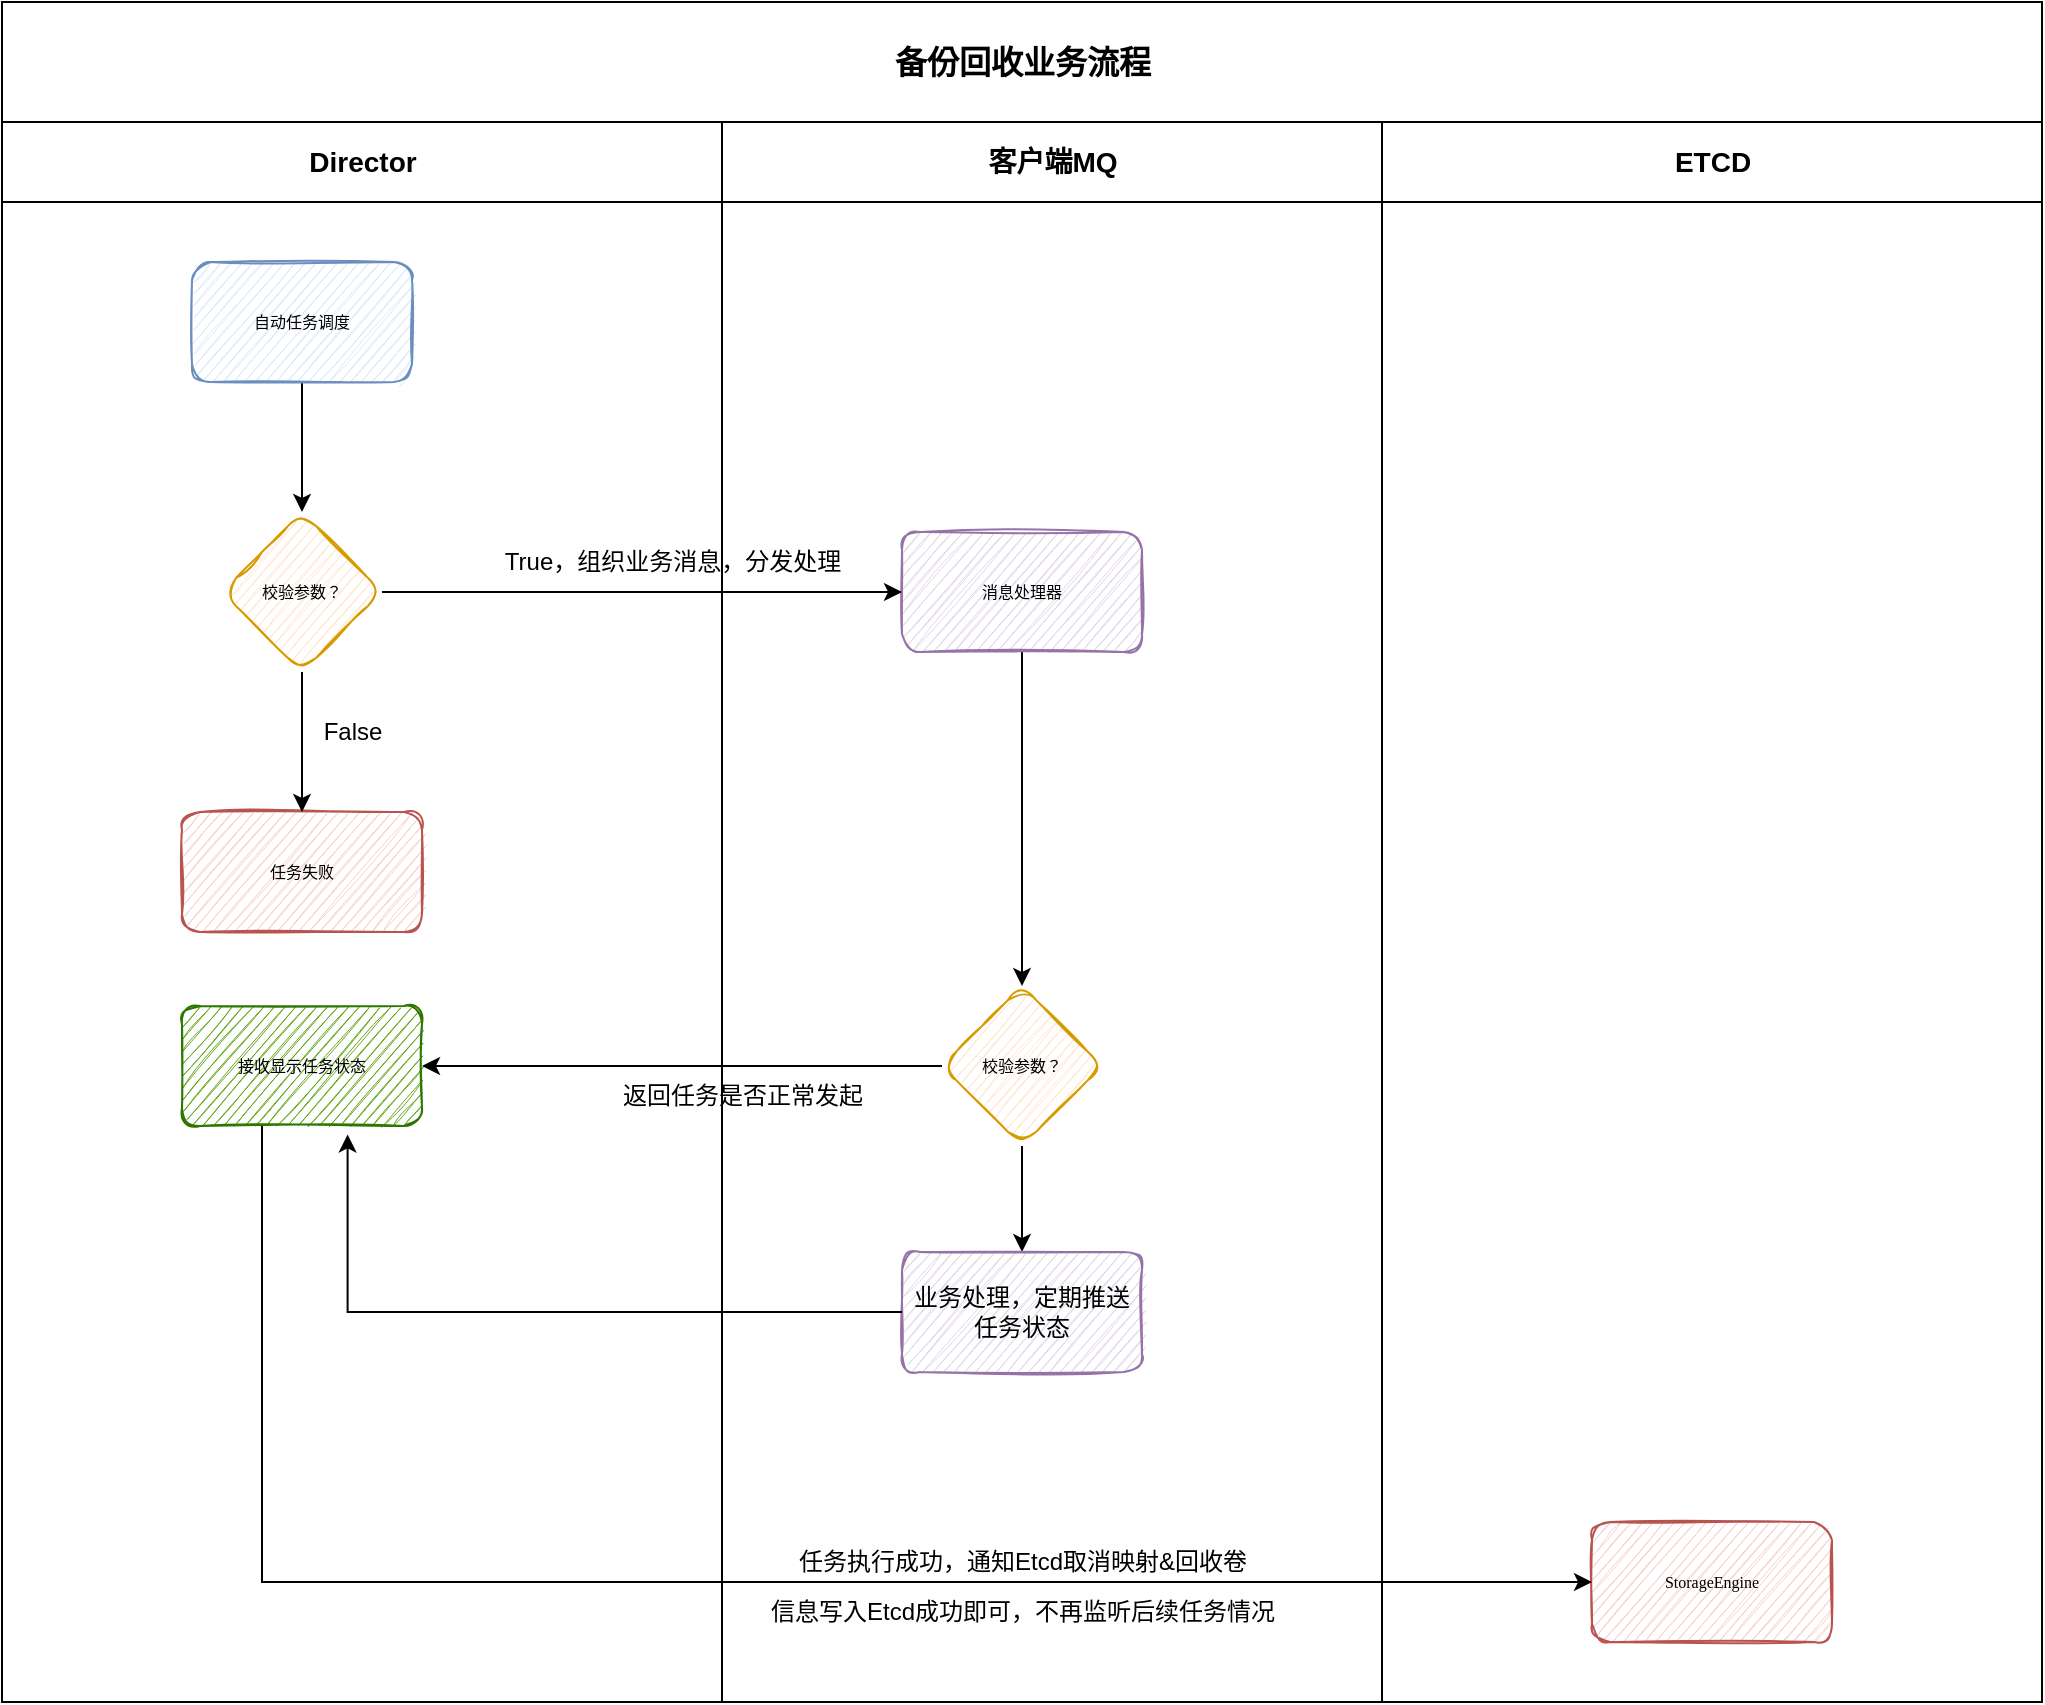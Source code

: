 <mxfile version="21.5.2" type="github">
  <diagram name="第 1 页" id="xIRtXXGn481l6FrESkQN">
    <mxGraphModel dx="1562" dy="979" grid="1" gridSize="10" guides="1" tooltips="1" connect="1" arrows="1" fold="1" page="1" pageScale="1" pageWidth="1600" pageHeight="1200" math="0" shadow="0">
      <root>
        <mxCell id="0" />
        <mxCell id="1" parent="0" />
        <mxCell id="4CS2FM6U55fI_8ZflwGE-1" value="&lt;p style=&quot;line-height: 1.2;&quot;&gt;&lt;span style=&quot;font-size: 16px; background-color: initial;&quot;&gt;备份回收业务流程&lt;/span&gt;&lt;/p&gt;" style="swimlane;html=1;childLayout=stackLayout;startSize=60;rounded=0;shadow=0;labelBackgroundColor=none;strokeWidth=1;fontFamily=Verdana;fontSize=8;align=center;glass=0;" parent="1" vertex="1">
          <mxGeometry x="150" y="40" width="1020" height="850" as="geometry" />
        </mxCell>
        <mxCell id="4CS2FM6U55fI_8ZflwGE-2" value="&lt;font style=&quot;font-size: 14px;&quot;&gt;Director&lt;/font&gt;" style="swimlane;html=1;startSize=40;" parent="4CS2FM6U55fI_8ZflwGE-1" vertex="1">
          <mxGeometry y="60" width="360" height="790" as="geometry" />
        </mxCell>
        <mxCell id="4CS2FM6U55fI_8ZflwGE-3" value="" style="edgeStyle=orthogonalEdgeStyle;rounded=0;orthogonalLoop=1;jettySize=auto;html=1;" parent="4CS2FM6U55fI_8ZflwGE-2" source="4CS2FM6U55fI_8ZflwGE-4" target="4CS2FM6U55fI_8ZflwGE-5" edge="1">
          <mxGeometry relative="1" as="geometry" />
        </mxCell>
        <mxCell id="4CS2FM6U55fI_8ZflwGE-4" value="自动任务调度" style="rounded=1;whiteSpace=wrap;html=1;shadow=0;labelBackgroundColor=none;strokeWidth=1;fontFamily=Verdana;fontSize=8;align=center;fillColor=#dae8fc;strokeColor=#6c8ebf;sketch=1;fillStyle=auto;" parent="4CS2FM6U55fI_8ZflwGE-2" vertex="1">
          <mxGeometry x="95" y="70" width="110" height="60" as="geometry" />
        </mxCell>
        <mxCell id="4CS2FM6U55fI_8ZflwGE-5" value="校验参数？" style="rhombus;whiteSpace=wrap;html=1;fontSize=8;fontFamily=Verdana;fillColor=#ffe6cc;strokeColor=#d79b00;rounded=1;shadow=0;labelBackgroundColor=none;strokeWidth=1;sketch=1;fillStyle=auto;" parent="4CS2FM6U55fI_8ZflwGE-2" vertex="1">
          <mxGeometry x="110" y="195" width="80" height="80" as="geometry" />
        </mxCell>
        <mxCell id="4CS2FM6U55fI_8ZflwGE-6" value="任务失败" style="whiteSpace=wrap;html=1;fontSize=8;fontFamily=Verdana;fillColor=#f8cecc;strokeColor=#b85450;rounded=1;shadow=0;labelBackgroundColor=none;strokeWidth=1;sketch=1;fillStyle=auto;" parent="4CS2FM6U55fI_8ZflwGE-2" vertex="1">
          <mxGeometry x="90" y="345" width="120" height="60" as="geometry" />
        </mxCell>
        <mxCell id="4CS2FM6U55fI_8ZflwGE-7" value="" style="edgeStyle=orthogonalEdgeStyle;rounded=0;orthogonalLoop=1;jettySize=auto;html=1;" parent="4CS2FM6U55fI_8ZflwGE-2" source="4CS2FM6U55fI_8ZflwGE-5" target="4CS2FM6U55fI_8ZflwGE-6" edge="1">
          <mxGeometry relative="1" as="geometry" />
        </mxCell>
        <mxCell id="4CS2FM6U55fI_8ZflwGE-8" value="&lt;font color=&quot;#000000&quot;&gt;接收显示任务状态&lt;/font&gt;" style="whiteSpace=wrap;html=1;fontSize=8;fontFamily=Verdana;fillColor=#60a917;strokeColor=#2D7600;rounded=1;shadow=0;labelBackgroundColor=none;strokeWidth=1;sketch=1;fillStyle=auto;fontColor=#ffffff;" parent="4CS2FM6U55fI_8ZflwGE-2" vertex="1">
          <mxGeometry x="90" y="442" width="120" height="60" as="geometry" />
        </mxCell>
        <mxCell id="4CS2FM6U55fI_8ZflwGE-9" value="False" style="text;html=1;align=center;verticalAlign=middle;resizable=0;points=[];autosize=1;strokeColor=none;fillColor=none;" parent="4CS2FM6U55fI_8ZflwGE-2" vertex="1">
          <mxGeometry x="150" y="290" width="50" height="30" as="geometry" />
        </mxCell>
        <mxCell id="4CS2FM6U55fI_8ZflwGE-10" value="&lt;font style=&quot;font-size: 14px;&quot;&gt;客户端MQ&lt;/font&gt;" style="swimlane;html=1;startSize=40;" parent="4CS2FM6U55fI_8ZflwGE-1" vertex="1">
          <mxGeometry x="360" y="60" width="330" height="790" as="geometry">
            <mxRectangle x="250" y="20" width="40" height="730" as="alternateBounds" />
          </mxGeometry>
        </mxCell>
        <mxCell id="4CS2FM6U55fI_8ZflwGE-11" value="" style="edgeStyle=orthogonalEdgeStyle;rounded=0;orthogonalLoop=1;jettySize=auto;html=1;entryX=0.5;entryY=0;entryDx=0;entryDy=0;" parent="4CS2FM6U55fI_8ZflwGE-10" source="4CS2FM6U55fI_8ZflwGE-12" target="4CS2FM6U55fI_8ZflwGE-14" edge="1">
          <mxGeometry relative="1" as="geometry">
            <mxPoint x="80" y="460" as="targetPoint" />
          </mxGeometry>
        </mxCell>
        <mxCell id="4CS2FM6U55fI_8ZflwGE-12" value="消息处理器" style="whiteSpace=wrap;html=1;fontSize=8;fontFamily=Verdana;fillColor=#e1d5e7;strokeColor=#9673a6;rounded=1;shadow=0;labelBackgroundColor=none;strokeWidth=1;sketch=1;fillStyle=auto;perimeterSpacing=0;" parent="4CS2FM6U55fI_8ZflwGE-10" vertex="1">
          <mxGeometry x="90" y="205" width="120" height="60" as="geometry" />
        </mxCell>
        <mxCell id="4CS2FM6U55fI_8ZflwGE-13" value="" style="edgeStyle=orthogonalEdgeStyle;rounded=0;orthogonalLoop=1;jettySize=auto;html=1;" parent="4CS2FM6U55fI_8ZflwGE-10" source="4CS2FM6U55fI_8ZflwGE-14" target="4CS2FM6U55fI_8ZflwGE-15" edge="1">
          <mxGeometry relative="1" as="geometry" />
        </mxCell>
        <mxCell id="4CS2FM6U55fI_8ZflwGE-14" value="校验参数？" style="rhombus;whiteSpace=wrap;html=1;fontSize=8;fontFamily=Verdana;fillColor=#ffe6cc;strokeColor=#d79b00;rounded=1;shadow=0;labelBackgroundColor=none;strokeWidth=1;sketch=1;fillStyle=auto;" parent="4CS2FM6U55fI_8ZflwGE-10" vertex="1">
          <mxGeometry x="110" y="432" width="80" height="80" as="geometry" />
        </mxCell>
        <mxCell id="4CS2FM6U55fI_8ZflwGE-15" value="&lt;span style=&quot;font-family: Helvetica; font-size: 12px;&quot;&gt;业务处理，定期推送任务状态&lt;/span&gt;" style="whiteSpace=wrap;html=1;fontSize=8;fontFamily=Verdana;fillColor=#e1d5e7;strokeColor=#9673a6;rounded=1;shadow=0;labelBackgroundColor=none;strokeWidth=1;sketch=1;fillStyle=auto;" parent="4CS2FM6U55fI_8ZflwGE-10" vertex="1">
          <mxGeometry x="90" y="565" width="120" height="60" as="geometry" />
        </mxCell>
        <mxCell id="4CS2FM6U55fI_8ZflwGE-16" value="返回任务是否正常发起" style="text;html=1;align=center;verticalAlign=middle;resizable=0;points=[];autosize=1;strokeColor=none;fillColor=none;" parent="4CS2FM6U55fI_8ZflwGE-10" vertex="1">
          <mxGeometry x="-60" y="472" width="140" height="30" as="geometry" />
        </mxCell>
        <mxCell id="4CS2FM6U55fI_8ZflwGE-17" value="True，组织业务消息，分发处理" style="text;html=1;align=center;verticalAlign=middle;resizable=0;points=[];autosize=1;strokeColor=none;fillColor=none;" parent="4CS2FM6U55fI_8ZflwGE-10" vertex="1">
          <mxGeometry x="-120" y="205" width="190" height="30" as="geometry" />
        </mxCell>
        <mxCell id="4CS2FM6U55fI_8ZflwGE-18" value="任务执行成功，通知Etcd取消映射&amp;amp;回收卷" style="text;html=1;align=center;verticalAlign=middle;resizable=0;points=[];autosize=1;strokeColor=none;fillColor=none;" parent="4CS2FM6U55fI_8ZflwGE-10" vertex="1">
          <mxGeometry x="25" y="705" width="250" height="30" as="geometry" />
        </mxCell>
        <mxCell id="4CS2FM6U55fI_8ZflwGE-25" value="信息写入Etcd成功即可，不再监听后续任务情况" style="text;html=1;align=center;verticalAlign=middle;resizable=0;points=[];autosize=1;strokeColor=none;fillColor=none;" parent="4CS2FM6U55fI_8ZflwGE-10" vertex="1">
          <mxGeometry x="10" y="730" width="280" height="30" as="geometry" />
        </mxCell>
        <mxCell id="4CS2FM6U55fI_8ZflwGE-19" value="&lt;span style=&quot;font-size: 14px;&quot;&gt;ETCD&lt;/span&gt;" style="swimlane;html=1;startSize=40;" parent="4CS2FM6U55fI_8ZflwGE-1" vertex="1">
          <mxGeometry x="690" y="60" width="330" height="790" as="geometry">
            <mxRectangle x="250" y="20" width="40" height="730" as="alternateBounds" />
          </mxGeometry>
        </mxCell>
        <mxCell id="4CS2FM6U55fI_8ZflwGE-20" value="StorageEngine" style="whiteSpace=wrap;html=1;fontSize=8;fontFamily=Verdana;fillColor=#f8cecc;strokeColor=#b85450;rounded=1;shadow=0;labelBackgroundColor=none;strokeWidth=1;sketch=1;fillStyle=auto;" parent="4CS2FM6U55fI_8ZflwGE-19" vertex="1">
          <mxGeometry x="105" y="700" width="120" height="60" as="geometry" />
        </mxCell>
        <mxCell id="4CS2FM6U55fI_8ZflwGE-21" value="" style="edgeStyle=orthogonalEdgeStyle;rounded=0;orthogonalLoop=1;jettySize=auto;html=1;" parent="4CS2FM6U55fI_8ZflwGE-1" source="4CS2FM6U55fI_8ZflwGE-5" target="4CS2FM6U55fI_8ZflwGE-12" edge="1">
          <mxGeometry relative="1" as="geometry" />
        </mxCell>
        <mxCell id="4CS2FM6U55fI_8ZflwGE-22" value="" style="edgeStyle=orthogonalEdgeStyle;rounded=0;orthogonalLoop=1;jettySize=auto;html=1;" parent="4CS2FM6U55fI_8ZflwGE-1" source="4CS2FM6U55fI_8ZflwGE-14" target="4CS2FM6U55fI_8ZflwGE-8" edge="1">
          <mxGeometry relative="1" as="geometry" />
        </mxCell>
        <mxCell id="4CS2FM6U55fI_8ZflwGE-23" value="" style="edgeStyle=orthogonalEdgeStyle;rounded=0;orthogonalLoop=1;jettySize=auto;html=1;entryX=0.69;entryY=1.07;entryDx=0;entryDy=0;entryPerimeter=0;" parent="4CS2FM6U55fI_8ZflwGE-1" source="4CS2FM6U55fI_8ZflwGE-15" target="4CS2FM6U55fI_8ZflwGE-8" edge="1">
          <mxGeometry relative="1" as="geometry">
            <mxPoint x="80" y="630" as="targetPoint" />
          </mxGeometry>
        </mxCell>
        <mxCell id="4CS2FM6U55fI_8ZflwGE-24" value="" style="edgeStyle=orthogonalEdgeStyle;rounded=0;orthogonalLoop=1;jettySize=auto;html=1;entryX=0;entryY=0.5;entryDx=0;entryDy=0;" parent="4CS2FM6U55fI_8ZflwGE-1" source="4CS2FM6U55fI_8ZflwGE-8" target="4CS2FM6U55fI_8ZflwGE-20" edge="1">
          <mxGeometry relative="1" as="geometry">
            <mxPoint x="130" y="780" as="targetPoint" />
            <Array as="points">
              <mxPoint x="130" y="790" />
            </Array>
          </mxGeometry>
        </mxCell>
      </root>
    </mxGraphModel>
  </diagram>
</mxfile>
